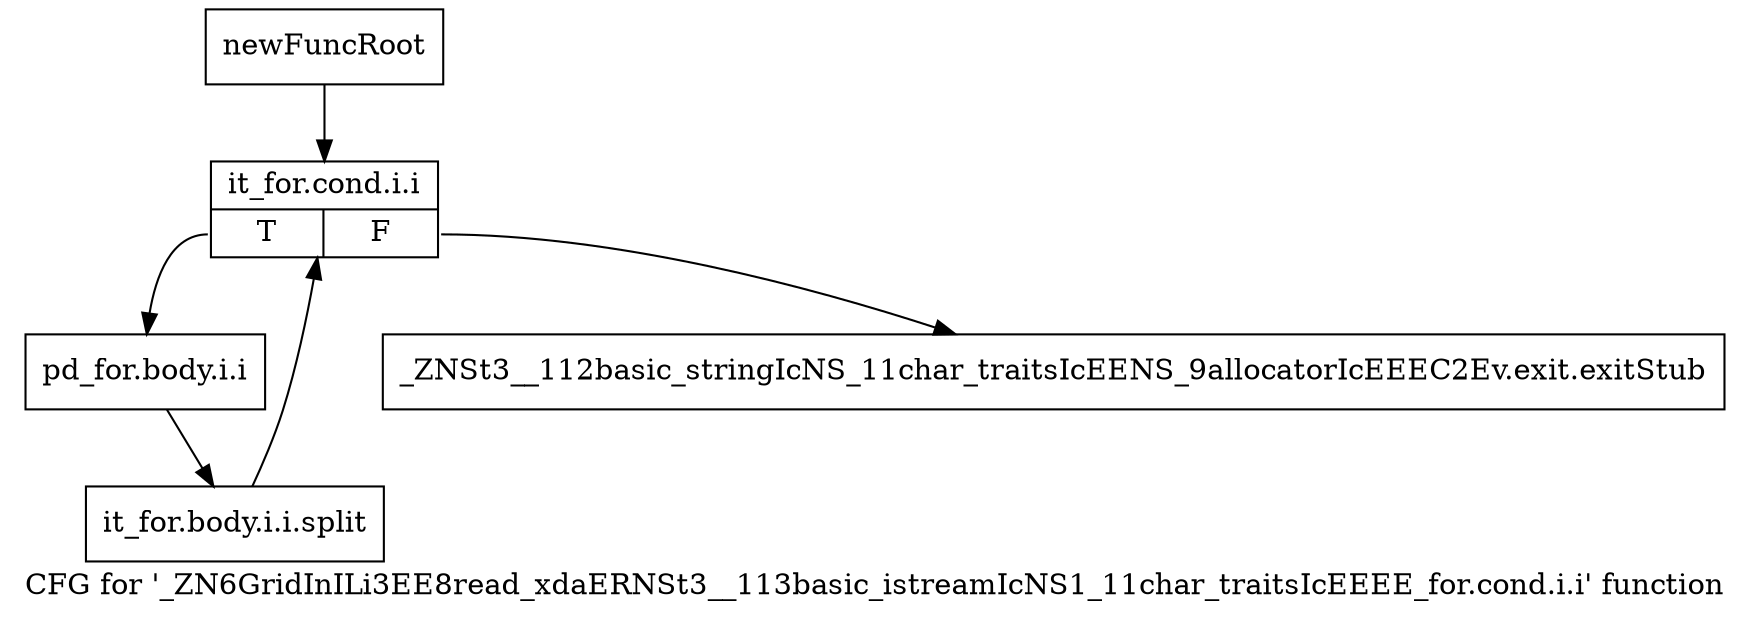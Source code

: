 digraph "CFG for '_ZN6GridInILi3EE8read_xdaERNSt3__113basic_istreamIcNS1_11char_traitsIcEEEE_for.cond.i.i' function" {
	label="CFG for '_ZN6GridInILi3EE8read_xdaERNSt3__113basic_istreamIcNS1_11char_traitsIcEEEE_for.cond.i.i' function";

	Node0x9389b60 [shape=record,label="{newFuncRoot}"];
	Node0x9389b60 -> Node0x9389c00;
	Node0x9389bb0 [shape=record,label="{_ZNSt3__112basic_stringIcNS_11char_traitsIcEENS_9allocatorIcEEEC2Ev.exit.exitStub}"];
	Node0x9389c00 [shape=record,label="{it_for.cond.i.i|{<s0>T|<s1>F}}"];
	Node0x9389c00:s0 -> Node0x9389c50;
	Node0x9389c00:s1 -> Node0x9389bb0;
	Node0x9389c50 [shape=record,label="{pd_for.body.i.i}"];
	Node0x9389c50 -> Node0xc665d00;
	Node0xc665d00 [shape=record,label="{it_for.body.i.i.split}"];
	Node0xc665d00 -> Node0x9389c00;
}
